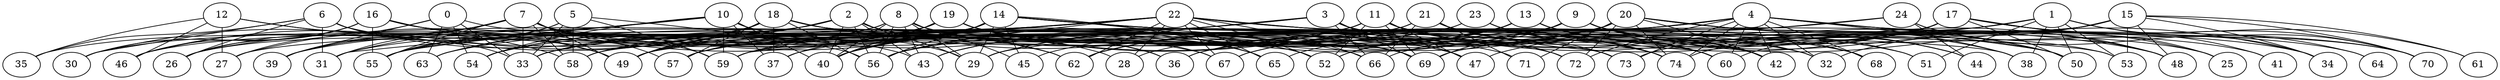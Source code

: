 graph g {0;1;2;3;4;5;6;7;8;9;10;11;12;13;14;15;16;17;18;19;20;21;22;23;24;25;26;27;28;29;30;31;32;33;34;35;36;37;38;39;40;41;42;43;44;45;46;47;48;49;50;51;52;53;54;55;56;57;58;59;60;61;62;63;64;65;66;67;68;69;70;71;72;73;74;0 -- 27;0 -- 33;0 -- 39;0 -- 54;0 -- 63;0 -- 66;1 -- 34;1 -- 36;1 -- 38;1 -- 50;1 -- 51;1 -- 53;1 -- 70;1 -- 74;2 -- 29;2 -- 36;2 -- 40;2 -- 43;2 -- 46;2 -- 47;2 -- 49;2 -- 56;2 -- 63;3 -- 29;3 -- 32;3 -- 40;3 -- 47;3 -- 49;3 -- 53;3 -- 63;3 -- 66;3 -- 69;4 -- 32;4 -- 37;4 -- 42;4 -- 48;4 -- 50;4 -- 58;4 -- 60;4 -- 64;4 -- 65;4 -- 68;4 -- 70;4 -- 72;4 -- 73;4 -- 74;5 -- 33;5 -- 39;5 -- 55;5 -- 56;5 -- 58;5 -- 59;6 -- 26;6 -- 30;6 -- 31;6 -- 33;6 -- 35;6 -- 43;6 -- 69;7 -- 26;7 -- 31;7 -- 33;7 -- 39;7 -- 46;7 -- 49;7 -- 55;7 -- 57;7 -- 58;7 -- 59;7 -- 62;7 -- 73;8 -- 29;8 -- 33;8 -- 36;8 -- 40;8 -- 43;8 -- 45;8 -- 54;8 -- 56;8 -- 63;8 -- 69;9 -- 25;9 -- 29;9 -- 33;9 -- 34;9 -- 38;9 -- 40;9 -- 42;9 -- 44;9 -- 54;9 -- 56;9 -- 68;9 -- 69;9 -- 70;10 -- 29;10 -- 30;10 -- 31;10 -- 37;10 -- 40;10 -- 52;10 -- 54;10 -- 55;10 -- 59;11 -- 31;11 -- 33;11 -- 42;11 -- 43;11 -- 44;11 -- 47;11 -- 50;11 -- 52;11 -- 57;11 -- 62;11 -- 69;11 -- 72;12 -- 27;12 -- 35;12 -- 46;12 -- 49;12 -- 58;13 -- 29;13 -- 44;13 -- 45;13 -- 50;13 -- 51;13 -- 52;13 -- 58;13 -- 60;13 -- 62;14 -- 29;14 -- 31;14 -- 33;14 -- 35;14 -- 37;14 -- 38;14 -- 40;14 -- 45;14 -- 49;14 -- 51;14 -- 52;14 -- 53;14 -- 56;14 -- 57;14 -- 58;14 -- 59;14 -- 65;14 -- 68;14 -- 73;14 -- 74;15 -- 27;15 -- 32;15 -- 34;15 -- 48;15 -- 49;15 -- 53;15 -- 61;15 -- 69;15 -- 70;16 -- 26;16 -- 30;16 -- 46;16 -- 49;16 -- 55;16 -- 67;16 -- 71;17 -- 25;17 -- 41;17 -- 47;17 -- 50;17 -- 56;17 -- 59;17 -- 60;17 -- 61;17 -- 67;17 -- 70;17 -- 73;18 -- 28;18 -- 30;18 -- 37;18 -- 39;18 -- 46;18 -- 49;18 -- 55;18 -- 56;18 -- 57;18 -- 60;18 -- 62;18 -- 72;19 -- 26;19 -- 27;19 -- 32;19 -- 36;19 -- 40;19 -- 42;19 -- 54;19 -- 55;19 -- 65;19 -- 67;19 -- 74;20 -- 25;20 -- 28;20 -- 34;20 -- 36;20 -- 38;20 -- 41;20 -- 42;20 -- 43;20 -- 49;20 -- 52;20 -- 62;20 -- 67;20 -- 71;20 -- 72;20 -- 74;21 -- 29;21 -- 43;21 -- 48;21 -- 55;21 -- 60;21 -- 66;21 -- 71;21 -- 73;21 -- 74;22 -- 26;22 -- 28;22 -- 33;22 -- 39;22 -- 48;22 -- 49;22 -- 50;22 -- 52;22 -- 56;22 -- 59;22 -- 60;22 -- 62;22 -- 65;22 -- 66;22 -- 67;22 -- 74;23 -- 32;23 -- 33;23 -- 42;23 -- 57;23 -- 74;24 -- 44;24 -- 48;24 -- 59;24 -- 64;24 -- 66;}